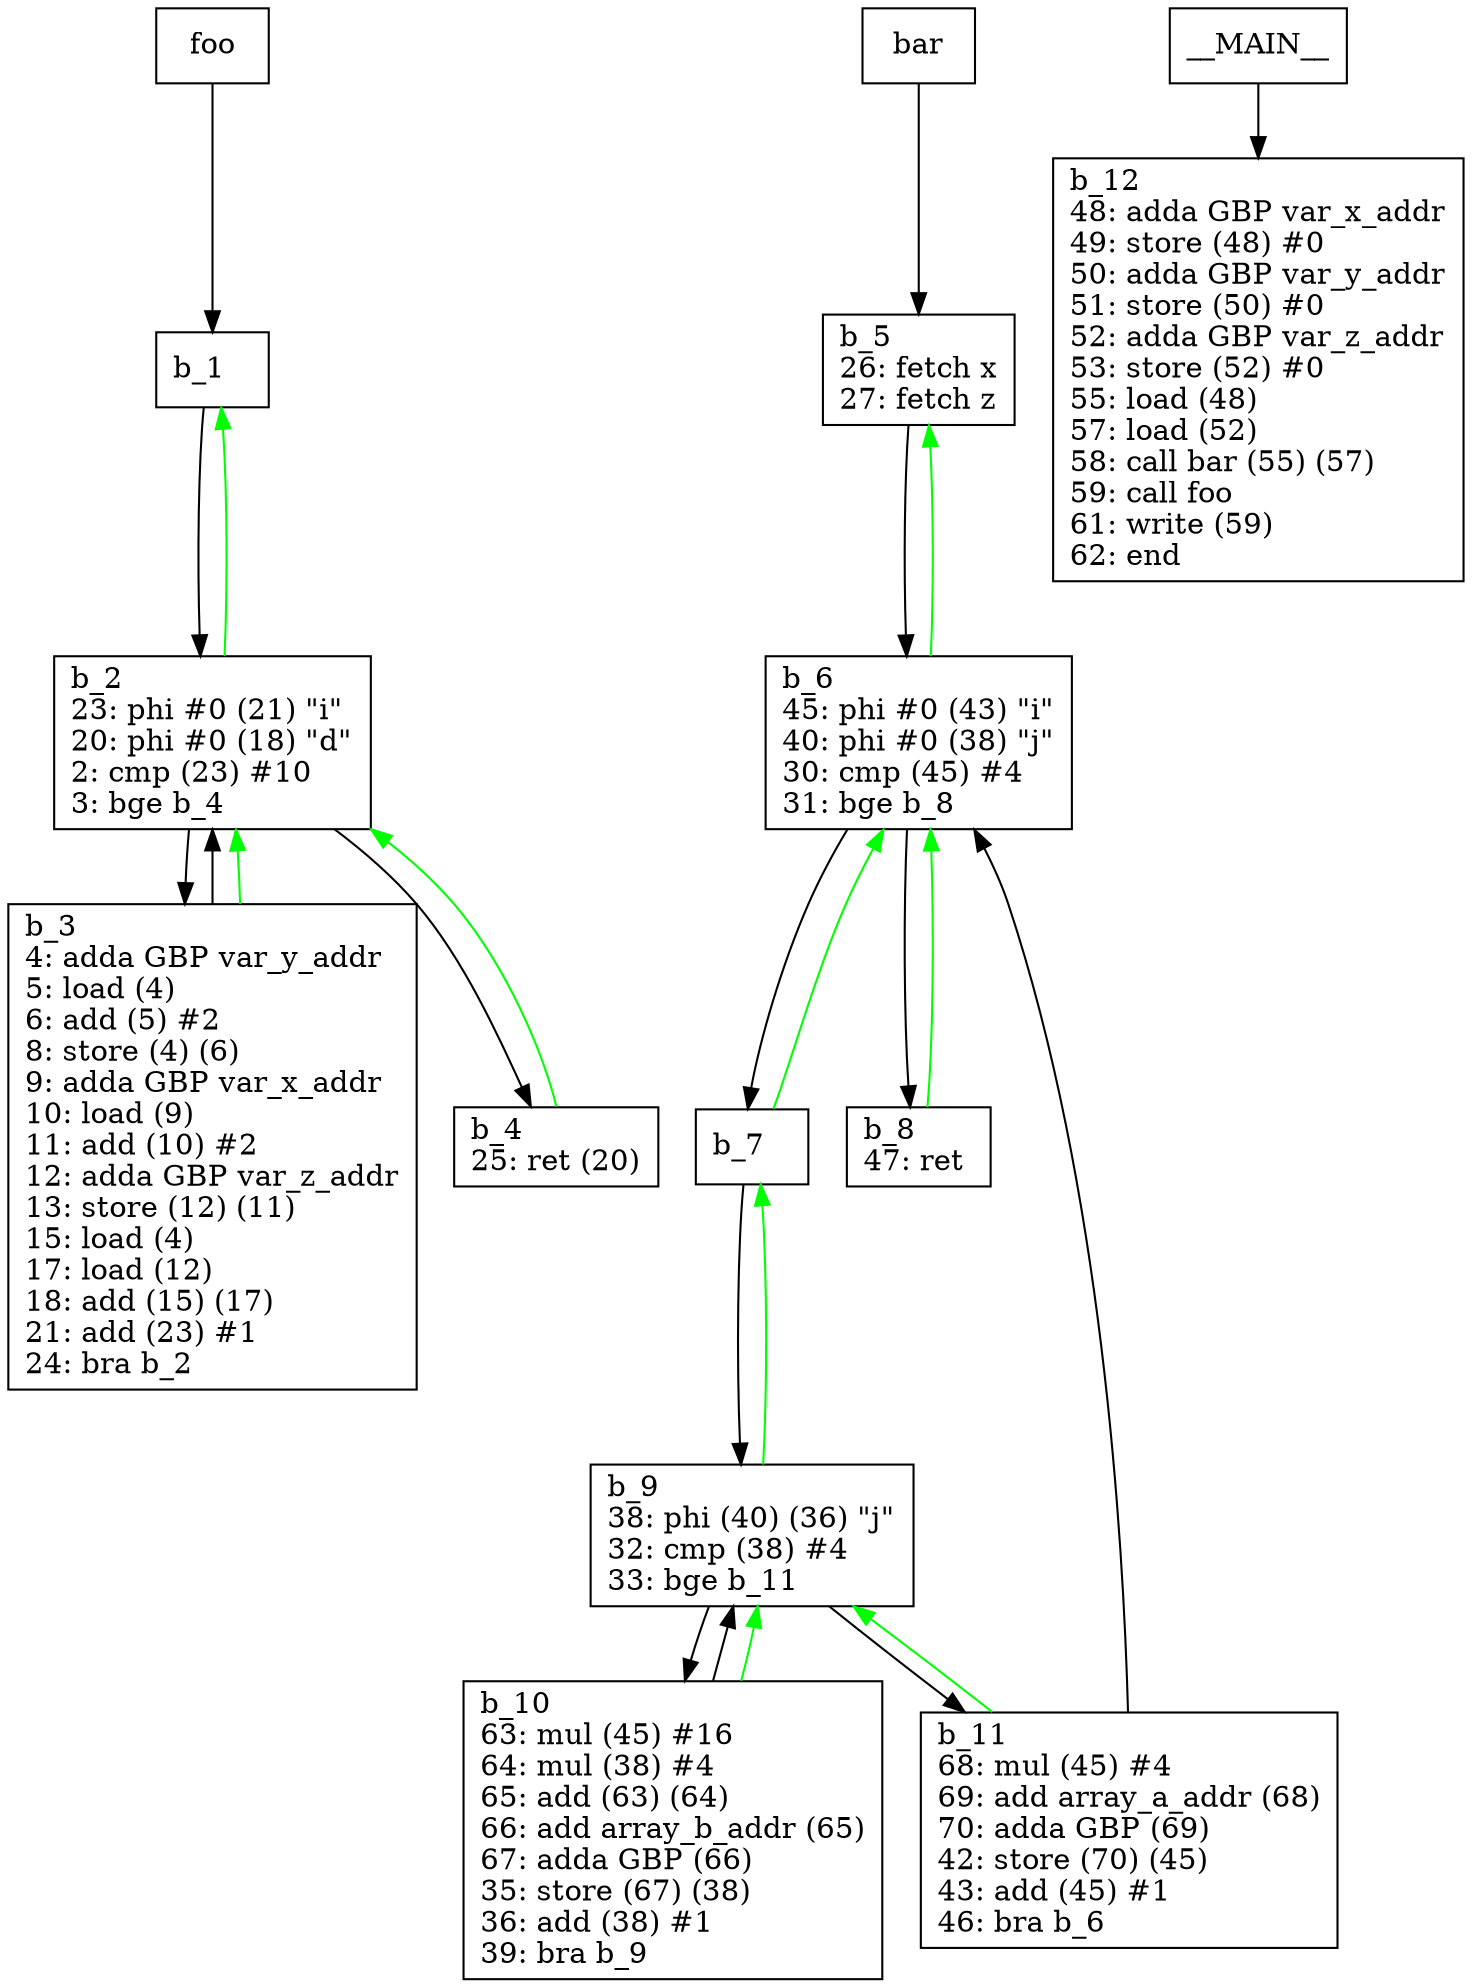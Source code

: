 digraph Computation {
node [shape=box];
foo -> b_1;
b_1 [label="b_1\l"]
b_1 -> b_2;
b_2 [label="b_2\l23: phi #0 (21) \"i\"\l20: phi #0 (18) \"d\"\l2: cmp (23) #10\l3: bge b_4\l"]
b_2 -> b_3;
b_3 [label="b_3\l4: adda GBP var_y_addr\l5: load (4)\l6: add (5) #2\l8: store (4) (6)\l9: adda GBP var_x_addr\l10: load (9)\l11: add (10) #2\l12: adda GBP var_z_addr\l13: store (12) (11)\l15: load (4)\l17: load (12)\l18: add (15) (17)\l21: add (23) #1\l24: bra b_2\l"]
b_3 -> b_2;
b_3 -> b_2[color="green"];
b_2 -> b_4;
b_4 [label="b_4\l25: ret (20)\l"]
b_4 -> b_2[color="green"];
b_2 -> b_1[color="green"];
bar -> b_5;
b_5 [label="b_5\l26: fetch x\l27: fetch z\l"]
b_5 -> b_6;
b_6 [label="b_6\l45: phi #0 (43) \"i\"\l40: phi #0 (38) \"j\"\l30: cmp (45) #4\l31: bge b_8\l"]
b_6 -> b_7;
b_7 [label="b_7\l"]
b_7 -> b_9;
b_9 [label="b_9\l38: phi (40) (36) \"j\"\l32: cmp (38) #4\l33: bge b_11\l"]
b_9 -> b_10;
b_10 [label="b_10\l63: mul (45) #16\l64: mul (38) #4\l65: add (63) (64)\l66: add array_b_addr (65)\l67: adda GBP (66)\l35: store (67) (38)\l36: add (38) #1\l39: bra b_9\l"]
b_10 -> b_9;
b_10 -> b_9[color="green"];
b_9 -> b_11;
b_11 [label="b_11\l68: mul (45) #4\l69: add array_a_addr (68)\l70: adda GBP (69)\l42: store (70) (45)\l43: add (45) #1\l46: bra b_6\l"]
b_11 -> b_6;
b_11 -> b_9[color="green"];
b_9 -> b_7[color="green"];
b_7 -> b_6[color="green"];
b_6 -> b_8;
b_8 [label="b_8\l47: ret \l"]
b_8 -> b_6[color="green"];
b_6 -> b_5[color="green"];
__MAIN__ -> b_12;
b_12 [label="b_12\l48: adda GBP var_x_addr\l49: store (48) #0\l50: adda GBP var_y_addr\l51: store (50) #0\l52: adda GBP var_z_addr\l53: store (52) #0\l55: load (48)\l57: load (52)\l58: call bar (55) (57)\l59: call foo\l61: write (59)\l62: end\l"]
}